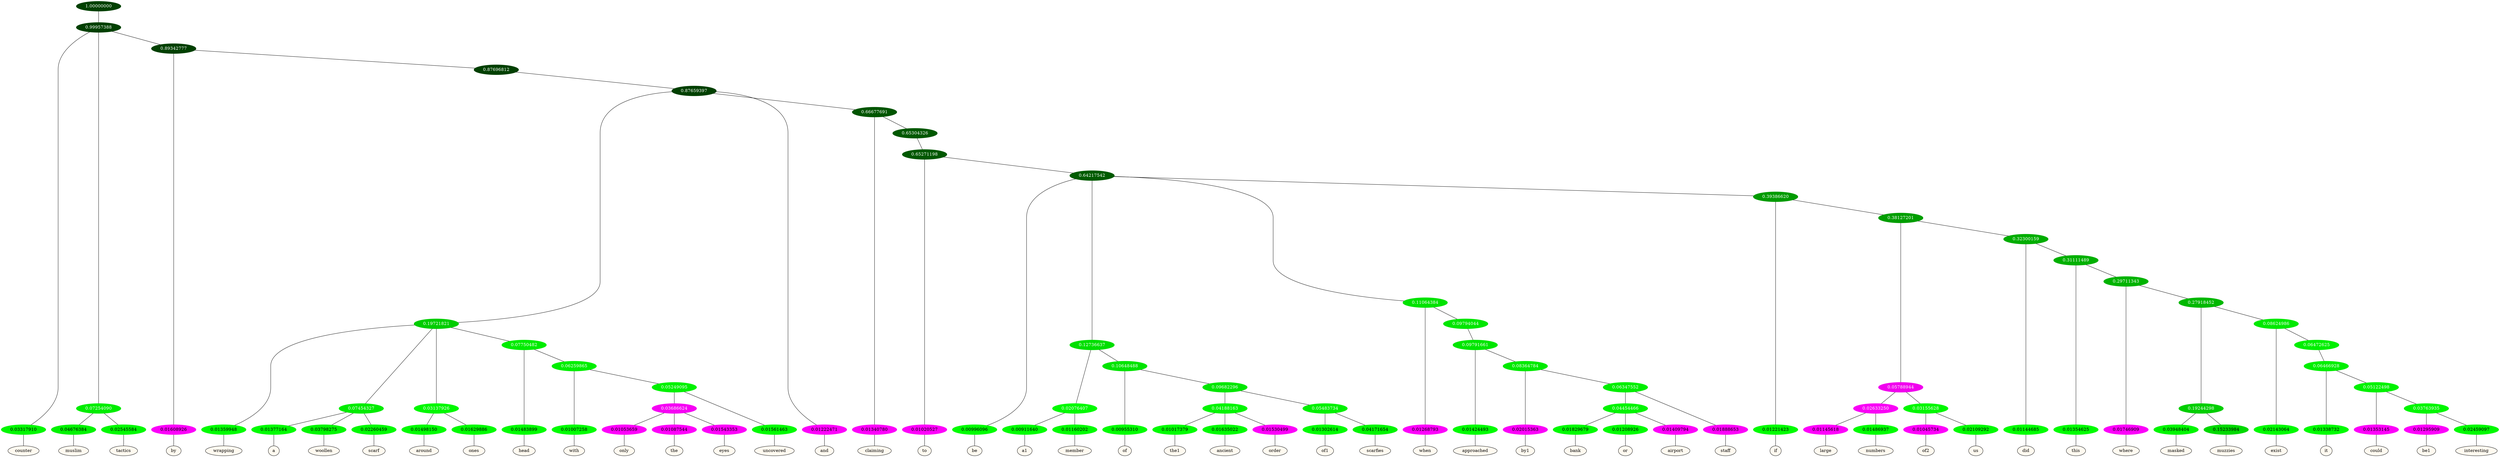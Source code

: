 graph {
	node [format=png height=0.15 nodesep=0.001 ordering=out overlap=prism overlap_scaling=0.01 ranksep=0.001 ratio=0.2 style=filled width=0.15]
	{
		rank=same
		a_w_2 [label=counter color=black fillcolor=floralwhite style="filled,solid"]
		a_w_5 [label=muslim color=black fillcolor=floralwhite style="filled,solid"]
		a_w_6 [label=tactics color=black fillcolor=floralwhite style="filled,solid"]
		a_w_7 [label=by color=black fillcolor=floralwhite style="filled,solid"]
		a_w_13 [label=wrapping color=black fillcolor=floralwhite style="filled,solid"]
		a_w_19 [label=a color=black fillcolor=floralwhite style="filled,solid"]
		a_w_20 [label=woollen color=black fillcolor=floralwhite style="filled,solid"]
		a_w_21 [label=scarf color=black fillcolor=floralwhite style="filled,solid"]
		a_w_22 [label=around color=black fillcolor=floralwhite style="filled,solid"]
		a_w_23 [label=ones color=black fillcolor=floralwhite style="filled,solid"]
		a_w_24 [label=head color=black fillcolor=floralwhite style="filled,solid"]
		a_w_27 [label=with color=black fillcolor=floralwhite style="filled,solid"]
		a_w_37 [label=only color=black fillcolor=floralwhite style="filled,solid"]
		a_w_38 [label=the color=black fillcolor=floralwhite style="filled,solid"]
		a_w_39 [label=eyes color=black fillcolor=floralwhite style="filled,solid"]
		a_w_32 [label=uncovered color=black fillcolor=floralwhite style="filled,solid"]
		a_w_11 [label=and color=black fillcolor=floralwhite style="filled,solid"]
		a_w_17 [label=claiming color=black fillcolor=floralwhite style="filled,solid"]
		a_w_29 [label=to color=black fillcolor=floralwhite style="filled,solid"]
		a_w_33 [label=be color=black fillcolor=floralwhite style="filled,solid"]
		a_w_46 [label=a1 color=black fillcolor=floralwhite style="filled,solid"]
		a_w_47 [label=member color=black fillcolor=floralwhite style="filled,solid"]
		a_w_48 [label=of color=black fillcolor=floralwhite style="filled,solid"]
		a_w_61 [label=the1 color=black fillcolor=floralwhite style="filled,solid"]
		a_w_62 [label=ancient color=black fillcolor=floralwhite style="filled,solid"]
		a_w_63 [label=order color=black fillcolor=floralwhite style="filled,solid"]
		a_w_64 [label=of1 color=black fillcolor=floralwhite style="filled,solid"]
		a_w_65 [label=scarfies color=black fillcolor=floralwhite style="filled,solid"]
		a_w_42 [label=when color=black fillcolor=floralwhite style="filled,solid"]
		a_w_55 [label=approached color=black fillcolor=floralwhite style="filled,solid"]
		a_w_66 [label=by1 color=black fillcolor=floralwhite style="filled,solid"]
		a_w_78 [label=bank color=black fillcolor=floralwhite style="filled,solid"]
		a_w_79 [label=or color=black fillcolor=floralwhite style="filled,solid"]
		a_w_80 [label=airport color=black fillcolor=floralwhite style="filled,solid"]
		a_w_75 [label=staff color=black fillcolor=floralwhite style="filled,solid"]
		a_w_44 [label=if color=black fillcolor=floralwhite style="filled,solid"]
		a_w_68 [label=large color=black fillcolor=floralwhite style="filled,solid"]
		a_w_69 [label=numbers color=black fillcolor=floralwhite style="filled,solid"]
		a_w_70 [label=of2 color=black fillcolor=floralwhite style="filled,solid"]
		a_w_71 [label=us color=black fillcolor=floralwhite style="filled,solid"]
		a_w_59 [label=did color=black fillcolor=floralwhite style="filled,solid"]
		a_w_72 [label=this color=black fillcolor=floralwhite style="filled,solid"]
		a_w_76 [label=where color=black fillcolor=floralwhite style="filled,solid"]
		a_w_83 [label=masked color=black fillcolor=floralwhite style="filled,solid"]
		a_w_84 [label=muzzies color=black fillcolor=floralwhite style="filled,solid"]
		a_w_85 [label=exist color=black fillcolor=floralwhite style="filled,solid"]
		a_w_88 [label=it color=black fillcolor=floralwhite style="filled,solid"]
		a_w_90 [label=could color=black fillcolor=floralwhite style="filled,solid"]
		a_w_92 [label=be1 color=black fillcolor=floralwhite style="filled,solid"]
		a_w_93 [label=interesting color=black fillcolor=floralwhite style="filled,solid"]
	}
	a_n_2 -- a_w_2
	a_n_5 -- a_w_5
	a_n_6 -- a_w_6
	a_n_7 -- a_w_7
	a_n_13 -- a_w_13
	a_n_19 -- a_w_19
	a_n_20 -- a_w_20
	a_n_21 -- a_w_21
	a_n_22 -- a_w_22
	a_n_23 -- a_w_23
	a_n_24 -- a_w_24
	a_n_27 -- a_w_27
	a_n_37 -- a_w_37
	a_n_38 -- a_w_38
	a_n_39 -- a_w_39
	a_n_32 -- a_w_32
	a_n_11 -- a_w_11
	a_n_17 -- a_w_17
	a_n_29 -- a_w_29
	a_n_33 -- a_w_33
	a_n_46 -- a_w_46
	a_n_47 -- a_w_47
	a_n_48 -- a_w_48
	a_n_61 -- a_w_61
	a_n_62 -- a_w_62
	a_n_63 -- a_w_63
	a_n_64 -- a_w_64
	a_n_65 -- a_w_65
	a_n_42 -- a_w_42
	a_n_55 -- a_w_55
	a_n_66 -- a_w_66
	a_n_78 -- a_w_78
	a_n_79 -- a_w_79
	a_n_80 -- a_w_80
	a_n_75 -- a_w_75
	a_n_44 -- a_w_44
	a_n_68 -- a_w_68
	a_n_69 -- a_w_69
	a_n_70 -- a_w_70
	a_n_71 -- a_w_71
	a_n_59 -- a_w_59
	a_n_72 -- a_w_72
	a_n_76 -- a_w_76
	a_n_83 -- a_w_83
	a_n_84 -- a_w_84
	a_n_85 -- a_w_85
	a_n_88 -- a_w_88
	a_n_90 -- a_w_90
	a_n_92 -- a_w_92
	a_n_93 -- a_w_93
	{
		rank=same
		a_n_2 [label=0.03317910 color="0.334 1.000 0.967" fontcolor=black]
		a_n_5 [label=0.04676384 color="0.334 1.000 0.953" fontcolor=black]
		a_n_6 [label=0.02545584 color="0.334 1.000 0.975" fontcolor=black]
		a_n_7 [label=0.01608926 color="0.835 1.000 0.984" fontcolor=black]
		a_n_13 [label=0.01359948 color="0.334 1.000 0.986" fontcolor=black]
		a_n_19 [label=0.01377164 color="0.334 1.000 0.986" fontcolor=black]
		a_n_20 [label=0.03798275 color="0.334 1.000 0.962" fontcolor=black]
		a_n_21 [label=0.02260459 color="0.334 1.000 0.977" fontcolor=black]
		a_n_22 [label=0.01498150 color="0.334 1.000 0.985" fontcolor=black]
		a_n_23 [label=0.01629886 color="0.334 1.000 0.984" fontcolor=black]
		a_n_24 [label=0.01483899 color="0.334 1.000 0.985" fontcolor=black]
		a_n_27 [label=0.01007258 color="0.334 1.000 0.990" fontcolor=black]
		a_n_37 [label=0.01053659 color="0.835 1.000 0.989" fontcolor=black]
		a_n_38 [label=0.01087544 color="0.835 1.000 0.989" fontcolor=black]
		a_n_39 [label=0.01543353 color="0.835 1.000 0.985" fontcolor=black]
		a_n_32 [label=0.01561463 color="0.334 1.000 0.984" fontcolor=black]
		a_n_11 [label=0.01222471 color="0.835 1.000 0.988" fontcolor=black]
		a_n_17 [label=0.01340780 color="0.835 1.000 0.987" fontcolor=black]
		a_n_29 [label=0.01020527 color="0.835 1.000 0.990" fontcolor=black]
		a_n_33 [label=0.00996096 color="0.334 1.000 0.990" fontcolor=black]
		a_n_46 [label=0.00911640 color="0.334 1.000 0.991" fontcolor=black]
		a_n_47 [label=0.01160202 color="0.334 1.000 0.988" fontcolor=black]
		a_n_48 [label=0.00955310 color="0.334 1.000 0.990" fontcolor=black]
		a_n_61 [label=0.01017379 color="0.334 1.000 0.990" fontcolor=black]
		a_n_62 [label=0.01635022 color="0.334 1.000 0.984" fontcolor=black]
		a_n_63 [label=0.01530499 color="0.835 1.000 0.985" fontcolor=black]
		a_n_64 [label=0.01302614 color="0.334 1.000 0.987" fontcolor=black]
		a_n_65 [label=0.04171654 color="0.334 1.000 0.958" fontcolor=black]
		a_n_42 [label=0.01268793 color="0.835 1.000 0.987" fontcolor=black]
		a_n_55 [label=0.01424493 color="0.334 1.000 0.986" fontcolor=black]
		a_n_66 [label=0.02015363 color="0.835 1.000 0.980" fontcolor=black]
		a_n_78 [label=0.01829679 color="0.334 1.000 0.982" fontcolor=black]
		a_n_79 [label=0.01208926 color="0.334 1.000 0.988" fontcolor=black]
		a_n_80 [label=0.01409794 color="0.835 1.000 0.986" fontcolor=black]
		a_n_75 [label=0.01888653 color="0.835 1.000 0.981" fontcolor=black]
		a_n_44 [label=0.01221423 color="0.334 1.000 0.988" fontcolor=black]
		a_n_68 [label=0.01145618 color="0.835 1.000 0.989" fontcolor=black]
		a_n_69 [label=0.01486937 color="0.334 1.000 0.985" fontcolor=black]
		a_n_70 [label=0.01045734 color="0.835 1.000 0.990" fontcolor=black]
		a_n_71 [label=0.02109292 color="0.334 1.000 0.979" fontcolor=black]
		a_n_59 [label=0.01144685 color="0.334 1.000 0.989" fontcolor=black]
		a_n_72 [label=0.01354625 color="0.334 1.000 0.986" fontcolor=black]
		a_n_76 [label=0.01746909 color="0.835 1.000 0.983" fontcolor=black]
		a_n_83 [label=0.03948404 color="0.334 1.000 0.961" fontcolor=black]
		a_n_84 [label=0.15233984 color="0.334 1.000 0.848" fontcolor=black]
		a_n_85 [label=0.02143064 color="0.334 1.000 0.979" fontcolor=black]
		a_n_88 [label=0.01338732 color="0.334 1.000 0.987" fontcolor=black]
		a_n_90 [label=0.01353145 color="0.835 1.000 0.986" fontcolor=black]
		a_n_92 [label=0.01295909 color="0.835 1.000 0.987" fontcolor=black]
		a_n_93 [label=0.02459097 color="0.334 1.000 0.975" fontcolor=black]
	}
	a_n_0 [label=1.00000000 color="0.334 1.000 0.250" fontcolor=grey99]
	a_n_1 [label=0.99957388 color="0.334 1.000 0.250" fontcolor=grey99]
	a_n_0 -- a_n_1
	a_n_1 -- a_n_2
	a_n_3 [label=0.07254090 color="0.334 1.000 0.927" fontcolor=grey99]
	a_n_1 -- a_n_3
	a_n_4 [label=0.89342777 color="0.334 1.000 0.250" fontcolor=grey99]
	a_n_1 -- a_n_4
	a_n_3 -- a_n_5
	a_n_3 -- a_n_6
	a_n_4 -- a_n_7
	a_n_8 [label=0.87696812 color="0.334 1.000 0.250" fontcolor=grey99]
	a_n_4 -- a_n_8
	a_n_9 [label=0.87659397 color="0.334 1.000 0.250" fontcolor=grey99]
	a_n_8 -- a_n_9
	a_n_10 [label=0.19721821 color="0.334 1.000 0.803" fontcolor=grey99]
	a_n_9 -- a_n_10
	a_n_9 -- a_n_11
	a_n_12 [label=0.66677691 color="0.334 1.000 0.333" fontcolor=grey99]
	a_n_9 -- a_n_12
	a_n_10 -- a_n_13
	a_n_14 [label=0.07454327 color="0.334 1.000 0.925" fontcolor=grey99]
	a_n_10 -- a_n_14
	a_n_15 [label=0.03137926 color="0.334 1.000 0.969" fontcolor=grey99]
	a_n_10 -- a_n_15
	a_n_16 [label=0.07750482 color="0.334 1.000 0.922" fontcolor=grey99]
	a_n_10 -- a_n_16
	a_n_12 -- a_n_17
	a_n_18 [label=0.65304326 color="0.334 1.000 0.347" fontcolor=grey99]
	a_n_12 -- a_n_18
	a_n_14 -- a_n_19
	a_n_14 -- a_n_20
	a_n_14 -- a_n_21
	a_n_15 -- a_n_22
	a_n_15 -- a_n_23
	a_n_16 -- a_n_24
	a_n_25 [label=0.06259865 color="0.334 1.000 0.937" fontcolor=grey99]
	a_n_16 -- a_n_25
	a_n_26 [label=0.65271198 color="0.334 1.000 0.347" fontcolor=grey99]
	a_n_18 -- a_n_26
	a_n_25 -- a_n_27
	a_n_28 [label=0.05249095 color="0.334 1.000 0.948" fontcolor=grey99]
	a_n_25 -- a_n_28
	a_n_26 -- a_n_29
	a_n_30 [label=0.64217542 color="0.334 1.000 0.358" fontcolor=grey99]
	a_n_26 -- a_n_30
	a_n_31 [label=0.03686624 color="0.835 1.000 0.963" fontcolor=grey99]
	a_n_28 -- a_n_31
	a_n_28 -- a_n_32
	a_n_30 -- a_n_33
	a_n_34 [label=0.12736637 color="0.334 1.000 0.873" fontcolor=grey99]
	a_n_30 -- a_n_34
	a_n_35 [label=0.11064384 color="0.334 1.000 0.889" fontcolor=grey99]
	a_n_30 -- a_n_35
	a_n_36 [label=0.39386620 color="0.334 1.000 0.606" fontcolor=grey99]
	a_n_30 -- a_n_36
	a_n_31 -- a_n_37
	a_n_31 -- a_n_38
	a_n_31 -- a_n_39
	a_n_40 [label=0.02076407 color="0.334 1.000 0.979" fontcolor=grey99]
	a_n_34 -- a_n_40
	a_n_41 [label=0.10648488 color="0.334 1.000 0.894" fontcolor=grey99]
	a_n_34 -- a_n_41
	a_n_35 -- a_n_42
	a_n_43 [label=0.09794044 color="0.334 1.000 0.902" fontcolor=grey99]
	a_n_35 -- a_n_43
	a_n_36 -- a_n_44
	a_n_45 [label=0.38127201 color="0.334 1.000 0.619" fontcolor=grey99]
	a_n_36 -- a_n_45
	a_n_40 -- a_n_46
	a_n_40 -- a_n_47
	a_n_41 -- a_n_48
	a_n_49 [label=0.09682296 color="0.334 1.000 0.903" fontcolor=grey99]
	a_n_41 -- a_n_49
	a_n_50 [label=0.09791661 color="0.334 1.000 0.902" fontcolor=grey99]
	a_n_43 -- a_n_50
	a_n_51 [label=0.05788944 color="0.835 1.000 0.942" fontcolor=grey99]
	a_n_45 -- a_n_51
	a_n_52 [label=0.32300159 color="0.334 1.000 0.677" fontcolor=grey99]
	a_n_45 -- a_n_52
	a_n_53 [label=0.04188163 color="0.334 1.000 0.958" fontcolor=grey99]
	a_n_49 -- a_n_53
	a_n_54 [label=0.05483734 color="0.334 1.000 0.945" fontcolor=grey99]
	a_n_49 -- a_n_54
	a_n_50 -- a_n_55
	a_n_56 [label=0.08364784 color="0.334 1.000 0.916" fontcolor=grey99]
	a_n_50 -- a_n_56
	a_n_57 [label=0.02633250 color="0.835 1.000 0.974" fontcolor=grey99]
	a_n_51 -- a_n_57
	a_n_58 [label=0.03155628 color="0.334 1.000 0.968" fontcolor=grey99]
	a_n_51 -- a_n_58
	a_n_52 -- a_n_59
	a_n_60 [label=0.31111489 color="0.334 1.000 0.689" fontcolor=grey99]
	a_n_52 -- a_n_60
	a_n_53 -- a_n_61
	a_n_53 -- a_n_62
	a_n_53 -- a_n_63
	a_n_54 -- a_n_64
	a_n_54 -- a_n_65
	a_n_56 -- a_n_66
	a_n_67 [label=0.06347552 color="0.334 1.000 0.937" fontcolor=grey99]
	a_n_56 -- a_n_67
	a_n_57 -- a_n_68
	a_n_57 -- a_n_69
	a_n_58 -- a_n_70
	a_n_58 -- a_n_71
	a_n_60 -- a_n_72
	a_n_73 [label=0.29711343 color="0.334 1.000 0.703" fontcolor=grey99]
	a_n_60 -- a_n_73
	a_n_74 [label=0.04454466 color="0.334 1.000 0.955" fontcolor=grey99]
	a_n_67 -- a_n_74
	a_n_67 -- a_n_75
	a_n_73 -- a_n_76
	a_n_77 [label=0.27918452 color="0.334 1.000 0.721" fontcolor=grey99]
	a_n_73 -- a_n_77
	a_n_74 -- a_n_78
	a_n_74 -- a_n_79
	a_n_74 -- a_n_80
	a_n_81 [label=0.19244298 color="0.334 1.000 0.808" fontcolor=grey99]
	a_n_77 -- a_n_81
	a_n_82 [label=0.08624986 color="0.334 1.000 0.914" fontcolor=grey99]
	a_n_77 -- a_n_82
	a_n_81 -- a_n_83
	a_n_81 -- a_n_84
	a_n_82 -- a_n_85
	a_n_86 [label=0.06472625 color="0.334 1.000 0.935" fontcolor=grey99]
	a_n_82 -- a_n_86
	a_n_87 [label=0.06466928 color="0.334 1.000 0.935" fontcolor=grey99]
	a_n_86 -- a_n_87
	a_n_87 -- a_n_88
	a_n_89 [label=0.05122498 color="0.334 1.000 0.949" fontcolor=grey99]
	a_n_87 -- a_n_89
	a_n_89 -- a_n_90
	a_n_91 [label=0.03763935 color="0.334 1.000 0.962" fontcolor=grey99]
	a_n_89 -- a_n_91
	a_n_91 -- a_n_92
	a_n_91 -- a_n_93
}
